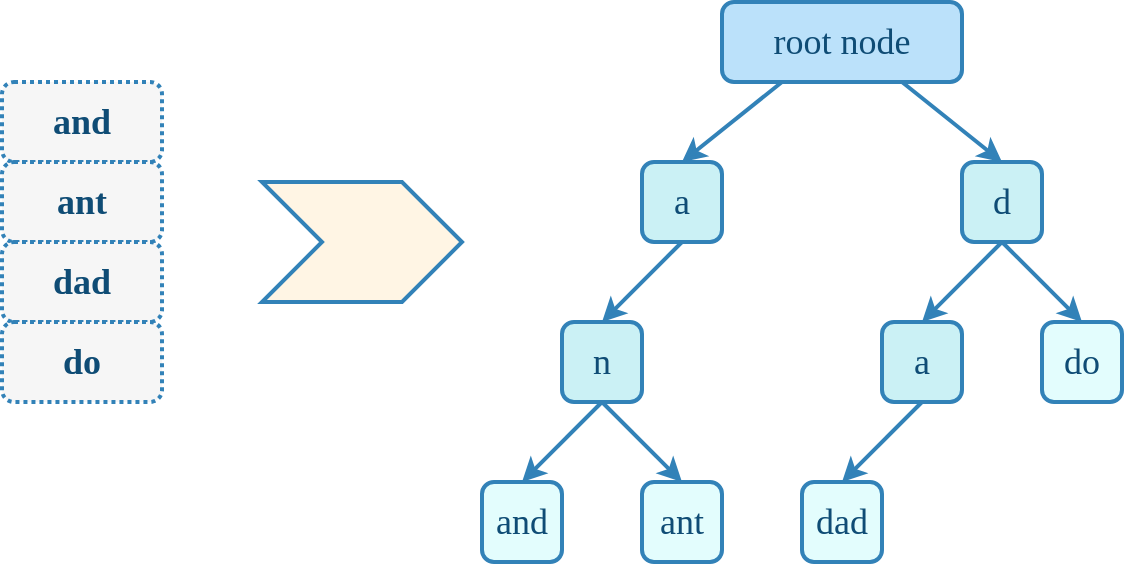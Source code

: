 <mxfile compressed="true" version="22.0.3" type="device"><diagram name="字典树" id="5qoAxOZ9WvoCsn0JDaJZ"><mxGraphModel dx="1050" dy="638" grid="1" gridSize="10" guides="1" tooltips="1" connect="1" arrows="1" fold="1" page="1" pageScale="1" pageWidth="827" pageHeight="583" math="0" shadow="0"><root><mxCell id="W5U_a-zohGhe4BWPPGnH-0"/><mxCell id="W5U_a-zohGhe4BWPPGnH-1" parent="W5U_a-zohGhe4BWPPGnH-0"/><mxCell id="8eZAgHjZtXApi8edpXNR-8" style="shape=connector;rounded=1;orthogonalLoop=1;jettySize=auto;html=1;exitX=0.5;exitY=1;exitDx=0;exitDy=0;entryX=0.5;entryY=0;entryDx=0;entryDy=0;labelBackgroundColor=default;strokeColor=#3282B8;strokeWidth=2;align=center;verticalAlign=middle;fontFamily=Comic Sans MS;fontSize=18;fontColor=#0F4C75;endArrow=classic;" edge="1" parent="W5U_a-zohGhe4BWPPGnH-1" source="8eZAgHjZtXApi8edpXNR-0" target="8eZAgHjZtXApi8edpXNR-1"><mxGeometry relative="1" as="geometry"/></mxCell><mxCell id="8eZAgHjZtXApi8edpXNR-0" value="a" style="rounded=1;whiteSpace=wrap;html=1;shadow=0;strokeColor=#3282B8;strokeWidth=2;align=center;verticalAlign=middle;spacing=20;fontFamily=Comic Sans MS;fontSize=18;fontColor=#0F4C75;fillColor=#CBF1F5;" vertex="1" parent="W5U_a-zohGhe4BWPPGnH-1"><mxGeometry x="440" y="240" width="40" height="40" as="geometry"/></mxCell><mxCell id="8eZAgHjZtXApi8edpXNR-6" style="shape=connector;rounded=1;orthogonalLoop=1;jettySize=auto;html=1;exitX=0.5;exitY=1;exitDx=0;exitDy=0;entryX=0.5;entryY=0;entryDx=0;entryDy=0;labelBackgroundColor=default;strokeColor=#3282B8;strokeWidth=2;align=center;verticalAlign=middle;fontFamily=Comic Sans MS;fontSize=18;fontColor=#0F4C75;endArrow=classic;" edge="1" parent="W5U_a-zohGhe4BWPPGnH-1" source="8eZAgHjZtXApi8edpXNR-1" target="8eZAgHjZtXApi8edpXNR-2"><mxGeometry relative="1" as="geometry"/></mxCell><mxCell id="8eZAgHjZtXApi8edpXNR-7" style="shape=connector;rounded=1;orthogonalLoop=1;jettySize=auto;html=1;entryX=0.5;entryY=0;entryDx=0;entryDy=0;labelBackgroundColor=default;strokeColor=#3282B8;strokeWidth=2;align=center;verticalAlign=middle;fontFamily=Comic Sans MS;fontSize=18;fontColor=#0F4C75;endArrow=classic;exitX=0.5;exitY=1;exitDx=0;exitDy=0;" edge="1" parent="W5U_a-zohGhe4BWPPGnH-1" source="8eZAgHjZtXApi8edpXNR-1" target="8eZAgHjZtXApi8edpXNR-3"><mxGeometry relative="1" as="geometry"/></mxCell><mxCell id="8eZAgHjZtXApi8edpXNR-1" value="n" style="rounded=1;whiteSpace=wrap;html=1;shadow=0;strokeColor=#3282B8;strokeWidth=2;align=center;verticalAlign=middle;spacing=20;fontFamily=Comic Sans MS;fontSize=18;fontColor=#0F4C75;fillColor=#CBF1F5;" vertex="1" parent="W5U_a-zohGhe4BWPPGnH-1"><mxGeometry x="400" y="320" width="40" height="40" as="geometry"/></mxCell><mxCell id="8eZAgHjZtXApi8edpXNR-2" value="and" style="rounded=1;whiteSpace=wrap;html=1;shadow=0;strokeColor=#3282B8;strokeWidth=2;align=center;verticalAlign=middle;spacing=20;fontFamily=Comic Sans MS;fontSize=18;fontColor=#0F4C75;fillColor=#E3FDFD;" vertex="1" parent="W5U_a-zohGhe4BWPPGnH-1"><mxGeometry x="360" y="400" width="40" height="40" as="geometry"/></mxCell><mxCell id="8eZAgHjZtXApi8edpXNR-3" value="ant" style="rounded=1;whiteSpace=wrap;html=1;shadow=0;strokeColor=#3282B8;strokeWidth=2;align=center;verticalAlign=middle;spacing=20;fontFamily=Comic Sans MS;fontSize=18;fontColor=#0F4C75;fillColor=#E3FDFD;" vertex="1" parent="W5U_a-zohGhe4BWPPGnH-1"><mxGeometry x="440" y="400" width="40" height="40" as="geometry"/></mxCell><mxCell id="8eZAgHjZtXApi8edpXNR-4" value="dad" style="rounded=1;whiteSpace=wrap;html=1;shadow=0;strokeColor=#3282B8;strokeWidth=2;align=center;verticalAlign=middle;spacing=20;fontFamily=Comic Sans MS;fontSize=18;fontColor=#0F4C75;fillColor=#E3FDFD;" vertex="1" parent="W5U_a-zohGhe4BWPPGnH-1"><mxGeometry x="520" y="400" width="40" height="40" as="geometry"/></mxCell><mxCell id="8eZAgHjZtXApi8edpXNR-5" value="do" style="rounded=1;whiteSpace=wrap;html=1;shadow=0;strokeColor=#3282B8;strokeWidth=2;align=center;verticalAlign=middle;spacing=20;fontFamily=Comic Sans MS;fontSize=18;fontColor=#0F4C75;fillColor=#E3FDFD;" vertex="1" parent="W5U_a-zohGhe4BWPPGnH-1"><mxGeometry x="640" y="320" width="40" height="40" as="geometry"/></mxCell><mxCell id="8eZAgHjZtXApi8edpXNR-16" style="edgeStyle=none;shape=connector;rounded=1;orthogonalLoop=1;jettySize=auto;html=1;exitX=0.5;exitY=1;exitDx=0;exitDy=0;entryX=0.5;entryY=0;entryDx=0;entryDy=0;labelBackgroundColor=default;strokeColor=#3282B8;strokeWidth=2;align=center;verticalAlign=middle;fontFamily=Comic Sans MS;fontSize=18;fontColor=#0F4C75;endArrow=classic;" edge="1" parent="W5U_a-zohGhe4BWPPGnH-1" source="8eZAgHjZtXApi8edpXNR-9" target="8eZAgHjZtXApi8edpXNR-4"><mxGeometry relative="1" as="geometry"/></mxCell><mxCell id="8eZAgHjZtXApi8edpXNR-9" value="a" style="rounded=1;whiteSpace=wrap;html=1;shadow=0;strokeColor=#3282B8;strokeWidth=2;align=center;verticalAlign=middle;spacing=20;fontFamily=Comic Sans MS;fontSize=18;fontColor=#0F4C75;fillColor=#CBF1F5;" vertex="1" parent="W5U_a-zohGhe4BWPPGnH-1"><mxGeometry x="560" y="320" width="40" height="40" as="geometry"/></mxCell><mxCell id="8eZAgHjZtXApi8edpXNR-15" style="edgeStyle=none;shape=connector;rounded=1;orthogonalLoop=1;jettySize=auto;html=1;exitX=0.5;exitY=1;exitDx=0;exitDy=0;entryX=0.5;entryY=0;entryDx=0;entryDy=0;labelBackgroundColor=default;strokeColor=#3282B8;strokeWidth=2;align=center;verticalAlign=middle;fontFamily=Comic Sans MS;fontSize=18;fontColor=#0F4C75;endArrow=classic;" edge="1" parent="W5U_a-zohGhe4BWPPGnH-1" source="8eZAgHjZtXApi8edpXNR-10" target="8eZAgHjZtXApi8edpXNR-9"><mxGeometry relative="1" as="geometry"/></mxCell><mxCell id="8eZAgHjZtXApi8edpXNR-17" style="edgeStyle=none;shape=connector;rounded=1;orthogonalLoop=1;jettySize=auto;html=1;exitX=0.5;exitY=1;exitDx=0;exitDy=0;entryX=0.5;entryY=0;entryDx=0;entryDy=0;labelBackgroundColor=default;strokeColor=#3282B8;strokeWidth=2;align=center;verticalAlign=middle;fontFamily=Comic Sans MS;fontSize=18;fontColor=#0F4C75;endArrow=classic;" edge="1" parent="W5U_a-zohGhe4BWPPGnH-1" source="8eZAgHjZtXApi8edpXNR-10" target="8eZAgHjZtXApi8edpXNR-5"><mxGeometry relative="1" as="geometry"/></mxCell><mxCell id="8eZAgHjZtXApi8edpXNR-10" value="d" style="rounded=1;whiteSpace=wrap;html=1;shadow=0;strokeColor=#3282B8;strokeWidth=2;align=center;verticalAlign=middle;spacing=20;fontFamily=Comic Sans MS;fontSize=18;fontColor=#0F4C75;fillColor=#CBF1F5;" vertex="1" parent="W5U_a-zohGhe4BWPPGnH-1"><mxGeometry x="600" y="240" width="40" height="40" as="geometry"/></mxCell><mxCell id="8eZAgHjZtXApi8edpXNR-13" style="edgeStyle=none;shape=connector;rounded=1;orthogonalLoop=1;jettySize=auto;html=1;exitX=0.25;exitY=1;exitDx=0;exitDy=0;entryX=0.5;entryY=0;entryDx=0;entryDy=0;labelBackgroundColor=default;strokeColor=#3282B8;strokeWidth=2;align=center;verticalAlign=middle;fontFamily=Comic Sans MS;fontSize=18;fontColor=#0F4C75;endArrow=classic;" edge="1" parent="W5U_a-zohGhe4BWPPGnH-1" source="8eZAgHjZtXApi8edpXNR-12" target="8eZAgHjZtXApi8edpXNR-0"><mxGeometry relative="1" as="geometry"/></mxCell><mxCell id="8eZAgHjZtXApi8edpXNR-14" style="edgeStyle=none;shape=connector;rounded=1;orthogonalLoop=1;jettySize=auto;html=1;exitX=0.75;exitY=1;exitDx=0;exitDy=0;entryX=0.5;entryY=0;entryDx=0;entryDy=0;labelBackgroundColor=default;strokeColor=#3282B8;strokeWidth=2;align=center;verticalAlign=middle;fontFamily=Comic Sans MS;fontSize=18;fontColor=#0F4C75;endArrow=classic;" edge="1" parent="W5U_a-zohGhe4BWPPGnH-1" source="8eZAgHjZtXApi8edpXNR-12" target="8eZAgHjZtXApi8edpXNR-10"><mxGeometry relative="1" as="geometry"/></mxCell><mxCell id="8eZAgHjZtXApi8edpXNR-12" value="root node" style="rounded=1;whiteSpace=wrap;html=1;shadow=0;strokeColor=#3282B8;strokeWidth=2;align=center;verticalAlign=middle;fontFamily=Comic Sans MS;fontSize=18;fontColor=#0F4C75;fillColor=#BBE1FA;" vertex="1" parent="W5U_a-zohGhe4BWPPGnH-1"><mxGeometry x="480" y="160" width="120" height="40" as="geometry"/></mxCell><mxCell id="yM8SpO6hVLAFAPBKCWq8-0" value="and" style="rounded=1;whiteSpace=wrap;html=1;shadow=0;strokeColor=#3282B8;strokeWidth=2;align=center;verticalAlign=middle;fontFamily=Comic Sans MS;fontSize=18;fontColor=#0F4C75;fillColor=#F6F6F6;dashed=1;dashPattern=1 1;fontStyle=1" vertex="1" parent="W5U_a-zohGhe4BWPPGnH-1"><mxGeometry x="120" y="200" width="80" height="40" as="geometry"/></mxCell><mxCell id="yM8SpO6hVLAFAPBKCWq8-1" value="ant" style="rounded=1;whiteSpace=wrap;html=1;shadow=0;strokeColor=#3282B8;strokeWidth=2;align=center;verticalAlign=middle;fontFamily=Comic Sans MS;fontSize=18;fontColor=#0F4C75;fillColor=#F6F6F6;dashed=1;dashPattern=1 1;fontStyle=1" vertex="1" parent="W5U_a-zohGhe4BWPPGnH-1"><mxGeometry x="120" y="240" width="80" height="40" as="geometry"/></mxCell><mxCell id="yM8SpO6hVLAFAPBKCWq8-2" value="dad" style="rounded=1;whiteSpace=wrap;html=1;shadow=0;strokeColor=#3282B8;strokeWidth=2;align=center;verticalAlign=middle;fontFamily=Comic Sans MS;fontSize=18;fontColor=#0F4C75;fillColor=#F6F6F6;dashed=1;dashPattern=1 1;fontStyle=1" vertex="1" parent="W5U_a-zohGhe4BWPPGnH-1"><mxGeometry x="120" y="280" width="80" height="40" as="geometry"/></mxCell><mxCell id="yM8SpO6hVLAFAPBKCWq8-3" value="do" style="rounded=1;whiteSpace=wrap;html=1;shadow=0;strokeColor=#3282B8;strokeWidth=2;align=center;verticalAlign=middle;fontFamily=Comic Sans MS;fontSize=18;fontColor=#0F4C75;fillColor=#F6F6F6;dashed=1;dashPattern=1 1;fontStyle=1" vertex="1" parent="W5U_a-zohGhe4BWPPGnH-1"><mxGeometry x="120" y="320" width="80" height="40" as="geometry"/></mxCell><mxCell id="-rwxqmw4J9Rya6b7VcSp-1" value="" style="html=1;shadow=0;dashed=0;align=center;verticalAlign=middle;shape=mxgraph.arrows2.arrow;dy=0;dx=30;notch=30;rounded=1;dashPattern=1 1;strokeColor=#3282B8;strokeWidth=2;spacingTop=0;spacing=10;fontFamily=Comic Sans MS;fontSize=16;fontColor=#0F4C75;fillColor=#FFF5E4;" vertex="1" parent="W5U_a-zohGhe4BWPPGnH-1"><mxGeometry x="250" y="250" width="100" height="60" as="geometry"/></mxCell></root></mxGraphModel></diagram></mxfile>